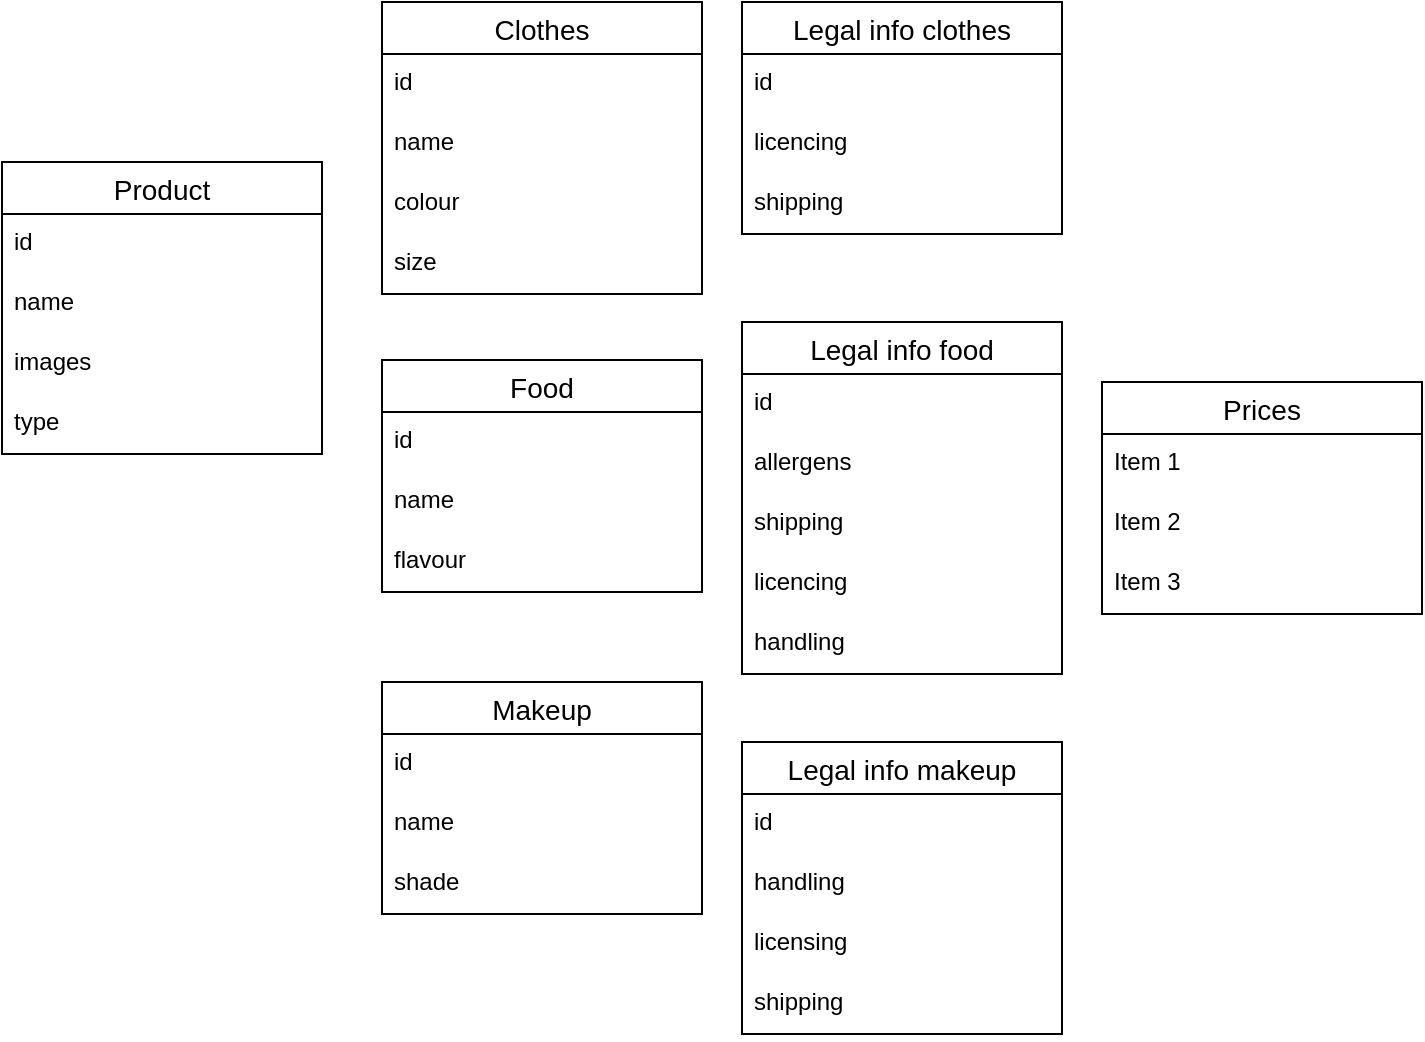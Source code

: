 <mxfile version="20.8.10" type="github">
  <diagram name="Page-1" id="jSY_ERvPJlqVnTWK-Ooc">
    <mxGraphModel dx="572" dy="607" grid="1" gridSize="10" guides="1" tooltips="1" connect="1" arrows="1" fold="1" page="1" pageScale="1" pageWidth="827" pageHeight="1169" math="0" shadow="0">
      <root>
        <mxCell id="0" />
        <mxCell id="1" parent="0" />
        <mxCell id="kKlnkuLNHQ0m9CUcrEgB-1" value="Product" style="swimlane;fontStyle=0;childLayout=stackLayout;horizontal=1;startSize=26;horizontalStack=0;resizeParent=1;resizeParentMax=0;resizeLast=0;collapsible=1;marginBottom=0;align=center;fontSize=14;" vertex="1" parent="1">
          <mxGeometry x="10" y="370" width="160" height="146" as="geometry" />
        </mxCell>
        <mxCell id="kKlnkuLNHQ0m9CUcrEgB-2" value="id" style="text;strokeColor=none;fillColor=none;spacingLeft=4;spacingRight=4;overflow=hidden;rotatable=0;points=[[0,0.5],[1,0.5]];portConstraint=eastwest;fontSize=12;" vertex="1" parent="kKlnkuLNHQ0m9CUcrEgB-1">
          <mxGeometry y="26" width="160" height="30" as="geometry" />
        </mxCell>
        <mxCell id="kKlnkuLNHQ0m9CUcrEgB-3" value="name" style="text;strokeColor=none;fillColor=none;spacingLeft=4;spacingRight=4;overflow=hidden;rotatable=0;points=[[0,0.5],[1,0.5]];portConstraint=eastwest;fontSize=12;" vertex="1" parent="kKlnkuLNHQ0m9CUcrEgB-1">
          <mxGeometry y="56" width="160" height="30" as="geometry" />
        </mxCell>
        <mxCell id="kKlnkuLNHQ0m9CUcrEgB-4" value="images" style="text;strokeColor=none;fillColor=none;spacingLeft=4;spacingRight=4;overflow=hidden;rotatable=0;points=[[0,0.5],[1,0.5]];portConstraint=eastwest;fontSize=12;" vertex="1" parent="kKlnkuLNHQ0m9CUcrEgB-1">
          <mxGeometry y="86" width="160" height="30" as="geometry" />
        </mxCell>
        <mxCell id="kKlnkuLNHQ0m9CUcrEgB-5" value="type" style="text;strokeColor=none;fillColor=none;spacingLeft=4;spacingRight=4;overflow=hidden;rotatable=0;points=[[0,0.5],[1,0.5]];portConstraint=eastwest;fontSize=12;" vertex="1" parent="kKlnkuLNHQ0m9CUcrEgB-1">
          <mxGeometry y="116" width="160" height="30" as="geometry" />
        </mxCell>
        <mxCell id="kKlnkuLNHQ0m9CUcrEgB-6" value="Clothes" style="swimlane;fontStyle=0;childLayout=stackLayout;horizontal=1;startSize=26;horizontalStack=0;resizeParent=1;resizeParentMax=0;resizeLast=0;collapsible=1;marginBottom=0;align=center;fontSize=14;" vertex="1" parent="1">
          <mxGeometry x="200" y="290" width="160" height="146" as="geometry" />
        </mxCell>
        <mxCell id="kKlnkuLNHQ0m9CUcrEgB-7" value="id" style="text;strokeColor=none;fillColor=none;spacingLeft=4;spacingRight=4;overflow=hidden;rotatable=0;points=[[0,0.5],[1,0.5]];portConstraint=eastwest;fontSize=12;" vertex="1" parent="kKlnkuLNHQ0m9CUcrEgB-6">
          <mxGeometry y="26" width="160" height="30" as="geometry" />
        </mxCell>
        <mxCell id="kKlnkuLNHQ0m9CUcrEgB-8" value="name" style="text;strokeColor=none;fillColor=none;spacingLeft=4;spacingRight=4;overflow=hidden;rotatable=0;points=[[0,0.5],[1,0.5]];portConstraint=eastwest;fontSize=12;" vertex="1" parent="kKlnkuLNHQ0m9CUcrEgB-6">
          <mxGeometry y="56" width="160" height="30" as="geometry" />
        </mxCell>
        <mxCell id="kKlnkuLNHQ0m9CUcrEgB-26" value="colour" style="text;strokeColor=none;fillColor=none;spacingLeft=4;spacingRight=4;overflow=hidden;rotatable=0;points=[[0,0.5],[1,0.5]];portConstraint=eastwest;fontSize=12;" vertex="1" parent="kKlnkuLNHQ0m9CUcrEgB-6">
          <mxGeometry y="86" width="160" height="30" as="geometry" />
        </mxCell>
        <mxCell id="kKlnkuLNHQ0m9CUcrEgB-9" value="size" style="text;strokeColor=none;fillColor=none;spacingLeft=4;spacingRight=4;overflow=hidden;rotatable=0;points=[[0,0.5],[1,0.5]];portConstraint=eastwest;fontSize=12;" vertex="1" parent="kKlnkuLNHQ0m9CUcrEgB-6">
          <mxGeometry y="116" width="160" height="30" as="geometry" />
        </mxCell>
        <mxCell id="kKlnkuLNHQ0m9CUcrEgB-10" value="Food" style="swimlane;fontStyle=0;childLayout=stackLayout;horizontal=1;startSize=26;horizontalStack=0;resizeParent=1;resizeParentMax=0;resizeLast=0;collapsible=1;marginBottom=0;align=center;fontSize=14;" vertex="1" parent="1">
          <mxGeometry x="200" y="469" width="160" height="116" as="geometry" />
        </mxCell>
        <mxCell id="kKlnkuLNHQ0m9CUcrEgB-11" value="id" style="text;strokeColor=none;fillColor=none;spacingLeft=4;spacingRight=4;overflow=hidden;rotatable=0;points=[[0,0.5],[1,0.5]];portConstraint=eastwest;fontSize=12;" vertex="1" parent="kKlnkuLNHQ0m9CUcrEgB-10">
          <mxGeometry y="26" width="160" height="30" as="geometry" />
        </mxCell>
        <mxCell id="kKlnkuLNHQ0m9CUcrEgB-12" value="name" style="text;strokeColor=none;fillColor=none;spacingLeft=4;spacingRight=4;overflow=hidden;rotatable=0;points=[[0,0.5],[1,0.5]];portConstraint=eastwest;fontSize=12;" vertex="1" parent="kKlnkuLNHQ0m9CUcrEgB-10">
          <mxGeometry y="56" width="160" height="30" as="geometry" />
        </mxCell>
        <mxCell id="kKlnkuLNHQ0m9CUcrEgB-13" value="flavour" style="text;strokeColor=none;fillColor=none;spacingLeft=4;spacingRight=4;overflow=hidden;rotatable=0;points=[[0,0.5],[1,0.5]];portConstraint=eastwest;fontSize=12;" vertex="1" parent="kKlnkuLNHQ0m9CUcrEgB-10">
          <mxGeometry y="86" width="160" height="30" as="geometry" />
        </mxCell>
        <mxCell id="kKlnkuLNHQ0m9CUcrEgB-14" value="Makeup" style="swimlane;fontStyle=0;childLayout=stackLayout;horizontal=1;startSize=26;horizontalStack=0;resizeParent=1;resizeParentMax=0;resizeLast=0;collapsible=1;marginBottom=0;align=center;fontSize=14;" vertex="1" parent="1">
          <mxGeometry x="200" y="630" width="160" height="116" as="geometry" />
        </mxCell>
        <mxCell id="kKlnkuLNHQ0m9CUcrEgB-15" value="id" style="text;strokeColor=none;fillColor=none;spacingLeft=4;spacingRight=4;overflow=hidden;rotatable=0;points=[[0,0.5],[1,0.5]];portConstraint=eastwest;fontSize=12;" vertex="1" parent="kKlnkuLNHQ0m9CUcrEgB-14">
          <mxGeometry y="26" width="160" height="30" as="geometry" />
        </mxCell>
        <mxCell id="kKlnkuLNHQ0m9CUcrEgB-16" value="name" style="text;strokeColor=none;fillColor=none;spacingLeft=4;spacingRight=4;overflow=hidden;rotatable=0;points=[[0,0.5],[1,0.5]];portConstraint=eastwest;fontSize=12;" vertex="1" parent="kKlnkuLNHQ0m9CUcrEgB-14">
          <mxGeometry y="56" width="160" height="30" as="geometry" />
        </mxCell>
        <mxCell id="kKlnkuLNHQ0m9CUcrEgB-17" value="shade" style="text;strokeColor=none;fillColor=none;spacingLeft=4;spacingRight=4;overflow=hidden;rotatable=0;points=[[0,0.5],[1,0.5]];portConstraint=eastwest;fontSize=12;" vertex="1" parent="kKlnkuLNHQ0m9CUcrEgB-14">
          <mxGeometry y="86" width="160" height="30" as="geometry" />
        </mxCell>
        <mxCell id="kKlnkuLNHQ0m9CUcrEgB-18" value="Legal info food" style="swimlane;fontStyle=0;childLayout=stackLayout;horizontal=1;startSize=26;horizontalStack=0;resizeParent=1;resizeParentMax=0;resizeLast=0;collapsible=1;marginBottom=0;align=center;fontSize=14;" vertex="1" parent="1">
          <mxGeometry x="380" y="450" width="160" height="176" as="geometry" />
        </mxCell>
        <mxCell id="kKlnkuLNHQ0m9CUcrEgB-19" value="id" style="text;strokeColor=none;fillColor=none;spacingLeft=4;spacingRight=4;overflow=hidden;rotatable=0;points=[[0,0.5],[1,0.5]];portConstraint=eastwest;fontSize=12;" vertex="1" parent="kKlnkuLNHQ0m9CUcrEgB-18">
          <mxGeometry y="26" width="160" height="30" as="geometry" />
        </mxCell>
        <mxCell id="kKlnkuLNHQ0m9CUcrEgB-20" value="allergens " style="text;strokeColor=none;fillColor=none;spacingLeft=4;spacingRight=4;overflow=hidden;rotatable=0;points=[[0,0.5],[1,0.5]];portConstraint=eastwest;fontSize=12;" vertex="1" parent="kKlnkuLNHQ0m9CUcrEgB-18">
          <mxGeometry y="56" width="160" height="30" as="geometry" />
        </mxCell>
        <mxCell id="kKlnkuLNHQ0m9CUcrEgB-35" value="shipping" style="text;strokeColor=none;fillColor=none;spacingLeft=4;spacingRight=4;overflow=hidden;rotatable=0;points=[[0,0.5],[1,0.5]];portConstraint=eastwest;fontSize=12;" vertex="1" parent="kKlnkuLNHQ0m9CUcrEgB-18">
          <mxGeometry y="86" width="160" height="30" as="geometry" />
        </mxCell>
        <mxCell id="kKlnkuLNHQ0m9CUcrEgB-36" value="licencing" style="text;strokeColor=none;fillColor=none;spacingLeft=4;spacingRight=4;overflow=hidden;rotatable=0;points=[[0,0.5],[1,0.5]];portConstraint=eastwest;fontSize=12;" vertex="1" parent="kKlnkuLNHQ0m9CUcrEgB-18">
          <mxGeometry y="116" width="160" height="30" as="geometry" />
        </mxCell>
        <mxCell id="kKlnkuLNHQ0m9CUcrEgB-21" value="handling " style="text;strokeColor=none;fillColor=none;spacingLeft=4;spacingRight=4;overflow=hidden;rotatable=0;points=[[0,0.5],[1,0.5]];portConstraint=eastwest;fontSize=12;" vertex="1" parent="kKlnkuLNHQ0m9CUcrEgB-18">
          <mxGeometry y="146" width="160" height="30" as="geometry" />
        </mxCell>
        <mxCell id="kKlnkuLNHQ0m9CUcrEgB-22" value="Prices" style="swimlane;fontStyle=0;childLayout=stackLayout;horizontal=1;startSize=26;horizontalStack=0;resizeParent=1;resizeParentMax=0;resizeLast=0;collapsible=1;marginBottom=0;align=center;fontSize=14;" vertex="1" parent="1">
          <mxGeometry x="560" y="480" width="160" height="116" as="geometry" />
        </mxCell>
        <mxCell id="kKlnkuLNHQ0m9CUcrEgB-23" value="Item 1" style="text;strokeColor=none;fillColor=none;spacingLeft=4;spacingRight=4;overflow=hidden;rotatable=0;points=[[0,0.5],[1,0.5]];portConstraint=eastwest;fontSize=12;" vertex="1" parent="kKlnkuLNHQ0m9CUcrEgB-22">
          <mxGeometry y="26" width="160" height="30" as="geometry" />
        </mxCell>
        <mxCell id="kKlnkuLNHQ0m9CUcrEgB-24" value="Item 2" style="text;strokeColor=none;fillColor=none;spacingLeft=4;spacingRight=4;overflow=hidden;rotatable=0;points=[[0,0.5],[1,0.5]];portConstraint=eastwest;fontSize=12;" vertex="1" parent="kKlnkuLNHQ0m9CUcrEgB-22">
          <mxGeometry y="56" width="160" height="30" as="geometry" />
        </mxCell>
        <mxCell id="kKlnkuLNHQ0m9CUcrEgB-25" value="Item 3" style="text;strokeColor=none;fillColor=none;spacingLeft=4;spacingRight=4;overflow=hidden;rotatable=0;points=[[0,0.5],[1,0.5]];portConstraint=eastwest;fontSize=12;" vertex="1" parent="kKlnkuLNHQ0m9CUcrEgB-22">
          <mxGeometry y="86" width="160" height="30" as="geometry" />
        </mxCell>
        <mxCell id="kKlnkuLNHQ0m9CUcrEgB-27" value="Legal info clothes" style="swimlane;fontStyle=0;childLayout=stackLayout;horizontal=1;startSize=26;horizontalStack=0;resizeParent=1;resizeParentMax=0;resizeLast=0;collapsible=1;marginBottom=0;align=center;fontSize=14;" vertex="1" parent="1">
          <mxGeometry x="380" y="290" width="160" height="116" as="geometry" />
        </mxCell>
        <mxCell id="kKlnkuLNHQ0m9CUcrEgB-28" value="id" style="text;strokeColor=none;fillColor=none;spacingLeft=4;spacingRight=4;overflow=hidden;rotatable=0;points=[[0,0.5],[1,0.5]];portConstraint=eastwest;fontSize=12;" vertex="1" parent="kKlnkuLNHQ0m9CUcrEgB-27">
          <mxGeometry y="26" width="160" height="30" as="geometry" />
        </mxCell>
        <mxCell id="kKlnkuLNHQ0m9CUcrEgB-29" value="licencing" style="text;strokeColor=none;fillColor=none;spacingLeft=4;spacingRight=4;overflow=hidden;rotatable=0;points=[[0,0.5],[1,0.5]];portConstraint=eastwest;fontSize=12;" vertex="1" parent="kKlnkuLNHQ0m9CUcrEgB-27">
          <mxGeometry y="56" width="160" height="30" as="geometry" />
        </mxCell>
        <mxCell id="kKlnkuLNHQ0m9CUcrEgB-30" value="shipping" style="text;strokeColor=none;fillColor=none;spacingLeft=4;spacingRight=4;overflow=hidden;rotatable=0;points=[[0,0.5],[1,0.5]];portConstraint=eastwest;fontSize=12;" vertex="1" parent="kKlnkuLNHQ0m9CUcrEgB-27">
          <mxGeometry y="86" width="160" height="30" as="geometry" />
        </mxCell>
        <mxCell id="kKlnkuLNHQ0m9CUcrEgB-31" value="Legal info makeup" style="swimlane;fontStyle=0;childLayout=stackLayout;horizontal=1;startSize=26;horizontalStack=0;resizeParent=1;resizeParentMax=0;resizeLast=0;collapsible=1;marginBottom=0;align=center;fontSize=14;" vertex="1" parent="1">
          <mxGeometry x="380" y="660" width="160" height="146" as="geometry" />
        </mxCell>
        <mxCell id="kKlnkuLNHQ0m9CUcrEgB-32" value="id" style="text;strokeColor=none;fillColor=none;spacingLeft=4;spacingRight=4;overflow=hidden;rotatable=0;points=[[0,0.5],[1,0.5]];portConstraint=eastwest;fontSize=12;" vertex="1" parent="kKlnkuLNHQ0m9CUcrEgB-31">
          <mxGeometry y="26" width="160" height="30" as="geometry" />
        </mxCell>
        <mxCell id="kKlnkuLNHQ0m9CUcrEgB-33" value="handling" style="text;strokeColor=none;fillColor=none;spacingLeft=4;spacingRight=4;overflow=hidden;rotatable=0;points=[[0,0.5],[1,0.5]];portConstraint=eastwest;fontSize=12;" vertex="1" parent="kKlnkuLNHQ0m9CUcrEgB-31">
          <mxGeometry y="56" width="160" height="30" as="geometry" />
        </mxCell>
        <mxCell id="kKlnkuLNHQ0m9CUcrEgB-37" value="licensing" style="text;strokeColor=none;fillColor=none;spacingLeft=4;spacingRight=4;overflow=hidden;rotatable=0;points=[[0,0.5],[1,0.5]];portConstraint=eastwest;fontSize=12;" vertex="1" parent="kKlnkuLNHQ0m9CUcrEgB-31">
          <mxGeometry y="86" width="160" height="30" as="geometry" />
        </mxCell>
        <mxCell id="kKlnkuLNHQ0m9CUcrEgB-34" value="shipping" style="text;strokeColor=none;fillColor=none;spacingLeft=4;spacingRight=4;overflow=hidden;rotatable=0;points=[[0,0.5],[1,0.5]];portConstraint=eastwest;fontSize=12;" vertex="1" parent="kKlnkuLNHQ0m9CUcrEgB-31">
          <mxGeometry y="116" width="160" height="30" as="geometry" />
        </mxCell>
      </root>
    </mxGraphModel>
  </diagram>
</mxfile>

